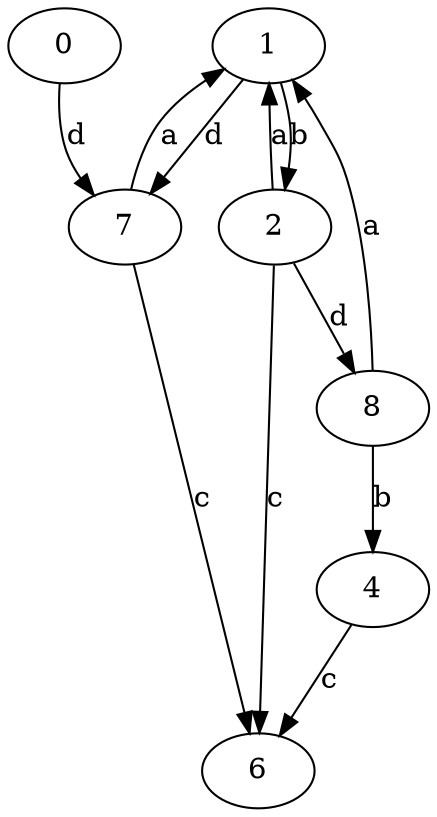 strict digraph  {
1;
2;
4;
0;
6;
7;
8;
1 -> 2  [label=b];
1 -> 7  [label=d];
2 -> 1  [label=a];
2 -> 6  [label=c];
2 -> 8  [label=d];
4 -> 6  [label=c];
0 -> 7  [label=d];
7 -> 1  [label=a];
7 -> 6  [label=c];
8 -> 1  [label=a];
8 -> 4  [label=b];
}
